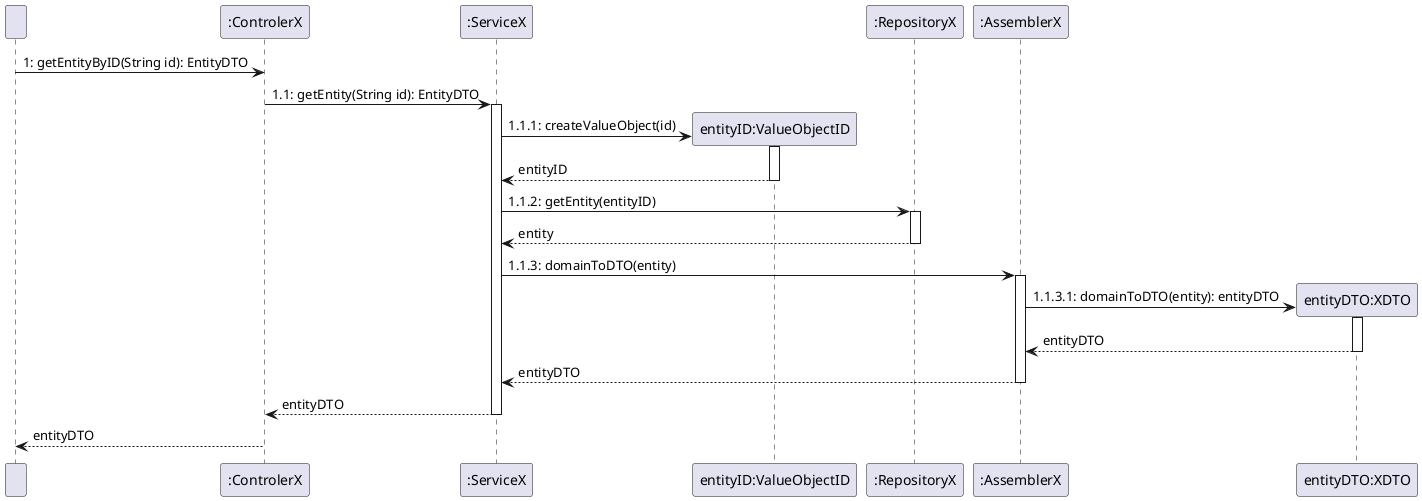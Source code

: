 @startuml
participant "  " as User
participant ":ControlerX" as Controller
participant ":ServiceX" as Service
participant "entityID:ValueObjectID" as ValueObject
participant ":RepositoryX" as Repository
participant ":AssemblerX" as Assembler
participant "entityDTO:XDTO" as DTO


User -> Controller: 1: getEntityByID(String id): EntityDTO
Controller -> Service: 1.1: getEntity(String id): EntityDTO
activate Service
create ValueObject

Service -> ValueObject: 1.1.1: createValueObject(id)
activate ValueObject
ValueObject --> Service: entityID
deactivate ValueObject
Service -> Repository: 1.1.2: getEntity(entityID)
activate Repository
Repository --> Service: entity
deactivate Repository
Service -> Assembler: 1.1.3: domainToDTO(entity)
activate Assembler
create DTO

Assembler -> DTO: 1.1.3.1: domainToDTO(entity): entityDTO
activate DTO
DTO --> Assembler: entityDTO
deactivate DTO

Assembler --> Service: entityDTO
deactivate Assembler
Service --> Controller: entityDTO
deactivate Service
Controller --> User: entityDTO

@enduml